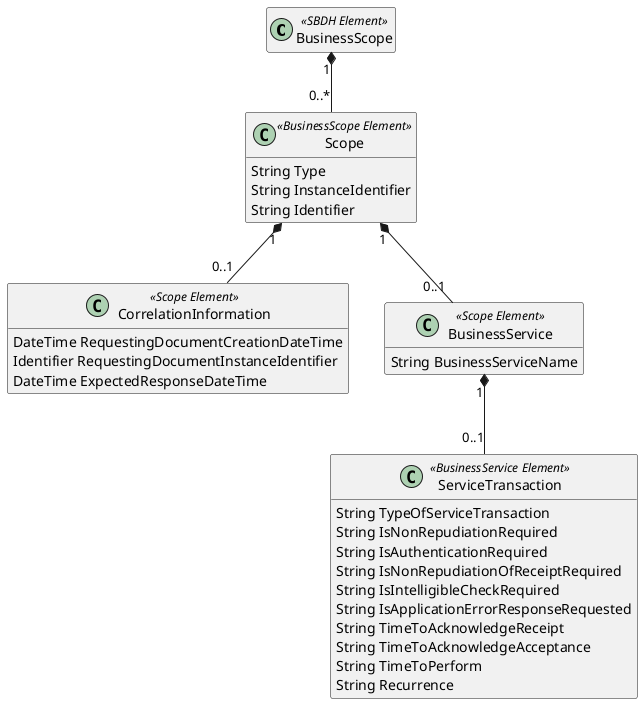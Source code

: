 @startuml SBD

hide empty members

class BusinessScope
{
}

class Scope
{
    String Type
    String InstanceIdentifier
    String Identifier
}

Class CorrelationInformation
{
    DateTime RequestingDocumentCreationDateTime
    Identifier RequestingDocumentInstanceIdentifier
    DateTime ExpectedResponseDateTime
}

Class BusinessService
{
    String BusinessServiceName
}

Class ServiceTransaction
{
    String TypeOfServiceTransaction
    String IsNonRepudiationRequired
    String IsAuthenticationRequired
    String IsNonRepudiationOfReceiptRequired
    String IsIntelligibleCheckRequired 
    String IsApplicationErrorResponseRequested
    String TimeToAcknowledgeReceipt
    String TimeToAcknowledgeAcceptance
    String TimeToPerform
    String Recurrence
  
}

class "BusinessScope" as BusinessScope <<SBDH Element>>
class "Scope" as Scope <<BusinessScope Element>>
class "CorrelationInformation" as CorrelationInformation <<Scope Element>>
class "BusinessService" as BusinessService <<Scope Element>>
class "ServiceTransaction" as ServiceTransaction <<BusinessService Element>>

BusinessScope "1" *-- "0..*" Scope
Scope "1" *-- "0..1" CorrelationInformation
Scope "1" *-- "0..1" BusinessService
BusinessService "1" *-- "0..1" ServiceTransaction

@enduml
